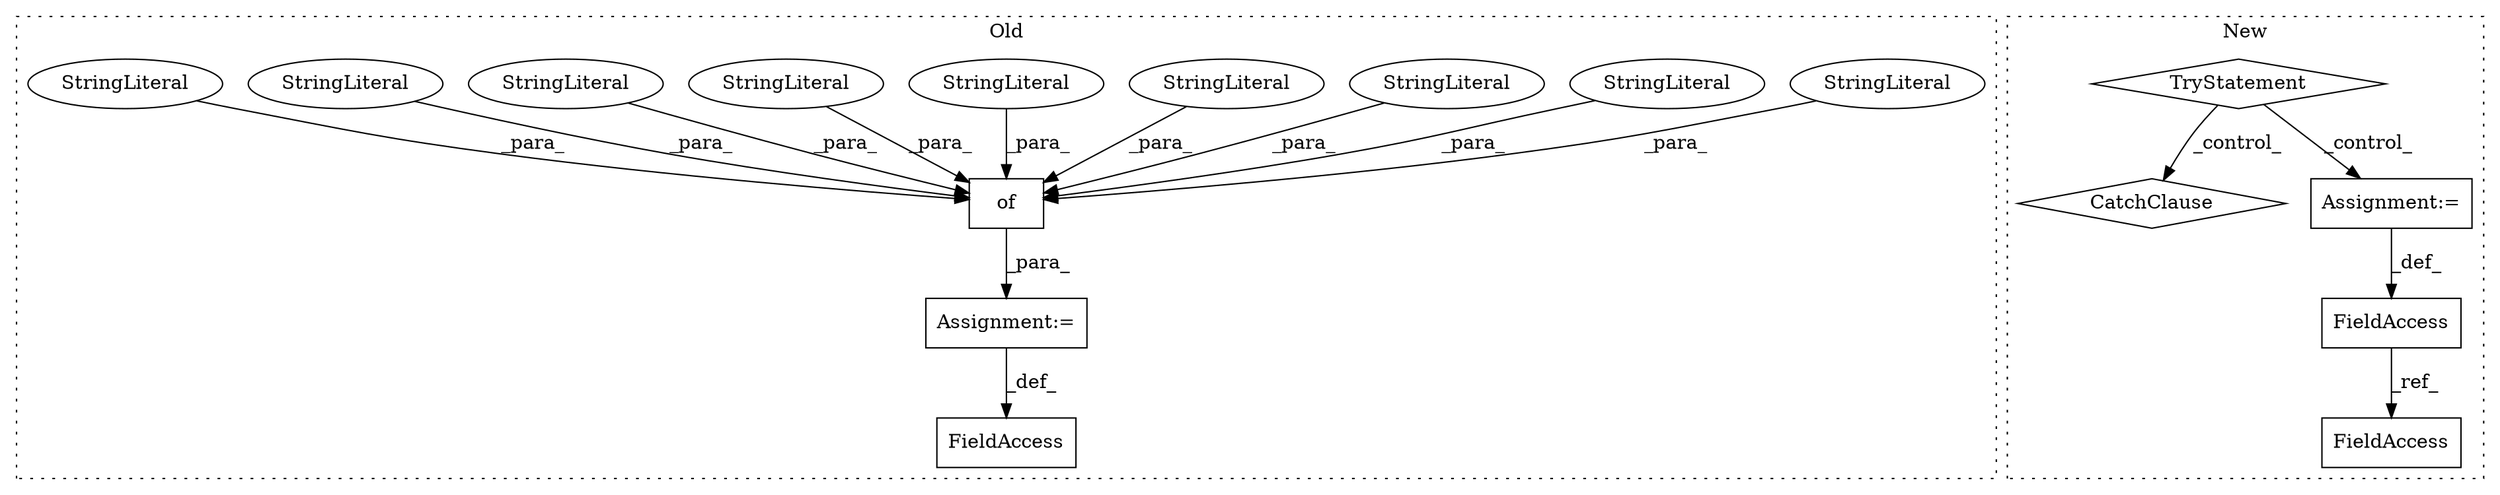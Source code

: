 digraph G {
subgraph cluster0 {
1 [label="of" a="32" s="2239,2680" l="3,1" shape="box"];
4 [label="StringLiteral" a="45" s="2588" l="15" shape="ellipse"];
6 [label="StringLiteral" a="45" s="2658" l="15" shape="ellipse"];
7 [label="StringLiteral" a="45" s="2674" l="6" shape="ellipse"];
8 [label="StringLiteral" a="45" s="2540" l="13" shape="ellipse"];
9 [label="StringLiteral" a="45" s="2398" l="17" shape="ellipse"];
10 [label="StringLiteral" a="45" s="2266" l="17" shape="ellipse"];
11 [label="StringLiteral" a="45" s="2425" l="17" shape="ellipse"];
12 [label="StringLiteral" a="45" s="2242" l="15" shape="ellipse"];
13 [label="Assignment:=" a="7" s="2234" l="1" shape="box"];
16 [label="StringLiteral" a="45" s="2563" l="15" shape="ellipse"];
17 [label="FieldAccess" a="22" s="2216" l="18" shape="box"];
label = "Old";
style="dotted";
}
subgraph cluster1 {
2 [label="CatchClause" a="12" s="2453,2501" l="11,2" shape="diamond"];
3 [label="TryStatement" a="54" s="2385" l="4" shape="diamond"];
5 [label="Assignment:=" a="7" s="2404" l="1" shape="box"];
14 [label="FieldAccess" a="22" s="2397" l="7" shape="box"];
15 [label="FieldAccess" a="22" s="2541" l="7" shape="box"];
label = "New";
style="dotted";
}
1 -> 13 [label="_para_"];
3 -> 5 [label="_control_"];
3 -> 2 [label="_control_"];
4 -> 1 [label="_para_"];
5 -> 14 [label="_def_"];
6 -> 1 [label="_para_"];
7 -> 1 [label="_para_"];
8 -> 1 [label="_para_"];
9 -> 1 [label="_para_"];
10 -> 1 [label="_para_"];
11 -> 1 [label="_para_"];
12 -> 1 [label="_para_"];
13 -> 17 [label="_def_"];
14 -> 15 [label="_ref_"];
16 -> 1 [label="_para_"];
}